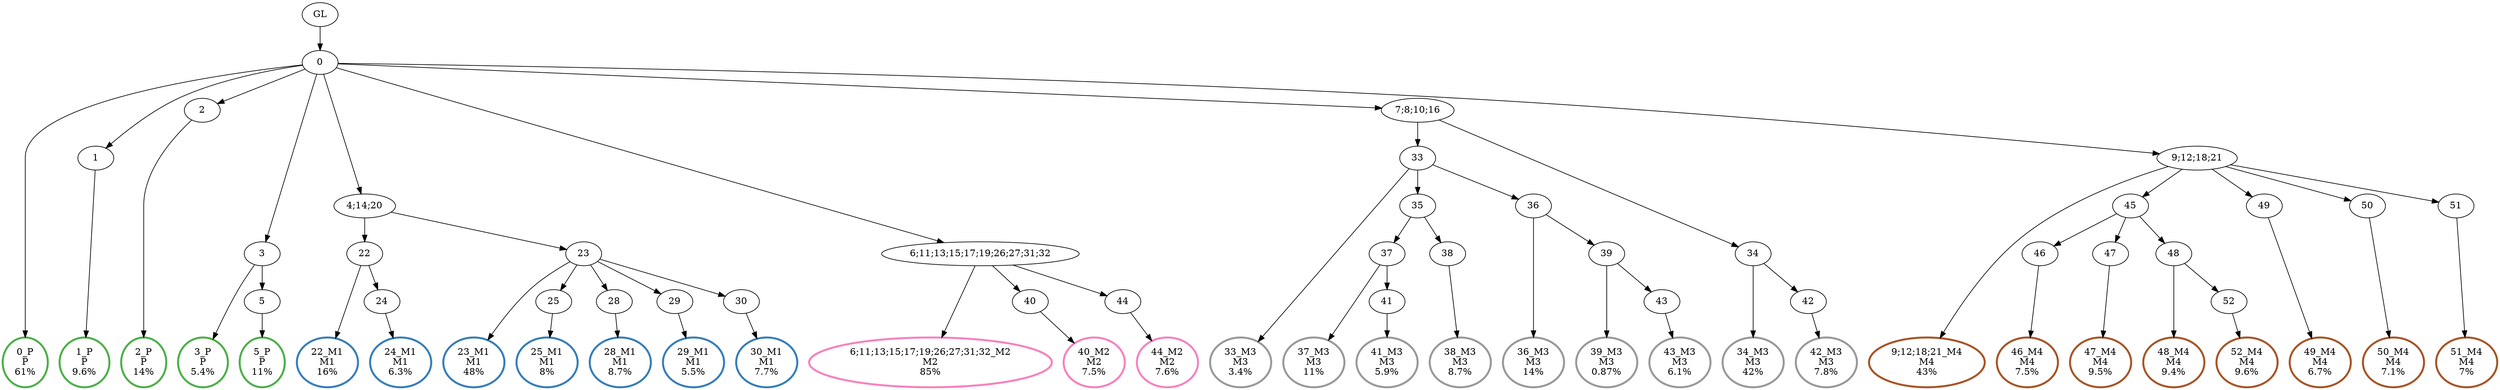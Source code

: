 digraph T {
	{
		rank=same
		66 [penwidth=3,colorscheme=set19,color=3,label="0_P\nP\n61%"]
		64 [penwidth=3,colorscheme=set19,color=3,label="1_P\nP\n9.6%"]
		62 [penwidth=3,colorscheme=set19,color=3,label="2_P\nP\n14%"]
		60 [penwidth=3,colorscheme=set19,color=3,label="3_P\nP\n5.4%"]
		58 [penwidth=3,colorscheme=set19,color=3,label="5_P\nP\n11%"]
		55 [penwidth=3,colorscheme=set19,color=2,label="22_M1\nM1\n16%"]
		53 [penwidth=3,colorscheme=set19,color=2,label="24_M1\nM1\n6.3%"]
		51 [penwidth=3,colorscheme=set19,color=2,label="23_M1\nM1\n48%"]
		49 [penwidth=3,colorscheme=set19,color=2,label="25_M1\nM1\n8%"]
		47 [penwidth=3,colorscheme=set19,color=2,label="28_M1\nM1\n8.7%"]
		45 [penwidth=3,colorscheme=set19,color=2,label="29_M1\nM1\n5.5%"]
		43 [penwidth=3,colorscheme=set19,color=2,label="30_M1\nM1\n7.7%"]
		41 [penwidth=3,colorscheme=set19,color=8,label="6;11;13;15;17;19;26;27;31;32_M2\nM2\n85%"]
		39 [penwidth=3,colorscheme=set19,color=8,label="40_M2\nM2\n7.5%"]
		37 [penwidth=3,colorscheme=set19,color=8,label="44_M2\nM2\n7.6%"]
		34 [penwidth=3,colorscheme=set19,color=9,label="33_M3\nM3\n3.4%"]
		31 [penwidth=3,colorscheme=set19,color=9,label="37_M3\nM3\n11%"]
		29 [penwidth=3,colorscheme=set19,color=9,label="41_M3\nM3\n5.9%"]
		27 [penwidth=3,colorscheme=set19,color=9,label="38_M3\nM3\n8.7%"]
		25 [penwidth=3,colorscheme=set19,color=9,label="36_M3\nM3\n14%"]
		23 [penwidth=3,colorscheme=set19,color=9,label="39_M3\nM3\n0.87%"]
		21 [penwidth=3,colorscheme=set19,color=9,label="43_M3\nM3\n6.1%"]
		19 [penwidth=3,colorscheme=set19,color=9,label="34_M3\nM3\n42%"]
		17 [penwidth=3,colorscheme=set19,color=9,label="42_M3\nM3\n7.8%"]
		15 [penwidth=3,colorscheme=set19,color=7,label="9;12;18;21_M4\nM4\n43%"]
		12 [penwidth=3,colorscheme=set19,color=7,label="46_M4\nM4\n7.5%"]
		10 [penwidth=3,colorscheme=set19,color=7,label="47_M4\nM4\n9.5%"]
		8 [penwidth=3,colorscheme=set19,color=7,label="48_M4\nM4\n9.4%"]
		6 [penwidth=3,colorscheme=set19,color=7,label="52_M4\nM4\n9.6%"]
		4 [penwidth=3,colorscheme=set19,color=7,label="49_M4\nM4\n6.7%"]
		2 [penwidth=3,colorscheme=set19,color=7,label="50_M4\nM4\n7.1%"]
		0 [penwidth=3,colorscheme=set19,color=7,label="51_M4\nM4\n7%"]
	}
	68 [label="GL"]
	67 [label="0"]
	65 [label="1"]
	63 [label="2"]
	61 [label="3"]
	59 [label="5"]
	57 [label="4;14;20"]
	56 [label="22"]
	54 [label="24"]
	52 [label="23"]
	50 [label="25"]
	48 [label="28"]
	46 [label="29"]
	44 [label="30"]
	42 [label="6;11;13;15;17;19;26;27;31;32"]
	40 [label="40"]
	38 [label="44"]
	36 [label="7;8;10;16"]
	35 [label="33"]
	33 [label="35"]
	32 [label="37"]
	30 [label="41"]
	28 [label="38"]
	26 [label="36"]
	24 [label="39"]
	22 [label="43"]
	20 [label="34"]
	18 [label="42"]
	16 [label="9;12;18;21"]
	14 [label="45"]
	13 [label="46"]
	11 [label="47"]
	9 [label="48"]
	7 [label="52"]
	5 [label="49"]
	3 [label="50"]
	1 [label="51"]
	68 -> 67
	67 -> 66
	67 -> 65
	67 -> 63
	67 -> 61
	67 -> 57
	67 -> 42
	67 -> 36
	67 -> 16
	65 -> 64
	63 -> 62
	61 -> 60
	61 -> 59
	59 -> 58
	57 -> 56
	57 -> 52
	56 -> 55
	56 -> 54
	54 -> 53
	52 -> 51
	52 -> 50
	52 -> 48
	52 -> 46
	52 -> 44
	50 -> 49
	48 -> 47
	46 -> 45
	44 -> 43
	42 -> 41
	42 -> 40
	42 -> 38
	40 -> 39
	38 -> 37
	36 -> 35
	36 -> 20
	35 -> 34
	35 -> 33
	35 -> 26
	33 -> 32
	33 -> 28
	32 -> 31
	32 -> 30
	30 -> 29
	28 -> 27
	26 -> 25
	26 -> 24
	24 -> 23
	24 -> 22
	22 -> 21
	20 -> 19
	20 -> 18
	18 -> 17
	16 -> 15
	16 -> 14
	16 -> 5
	16 -> 3
	16 -> 1
	14 -> 13
	14 -> 11
	14 -> 9
	13 -> 12
	11 -> 10
	9 -> 8
	9 -> 7
	7 -> 6
	5 -> 4
	3 -> 2
	1 -> 0
}
